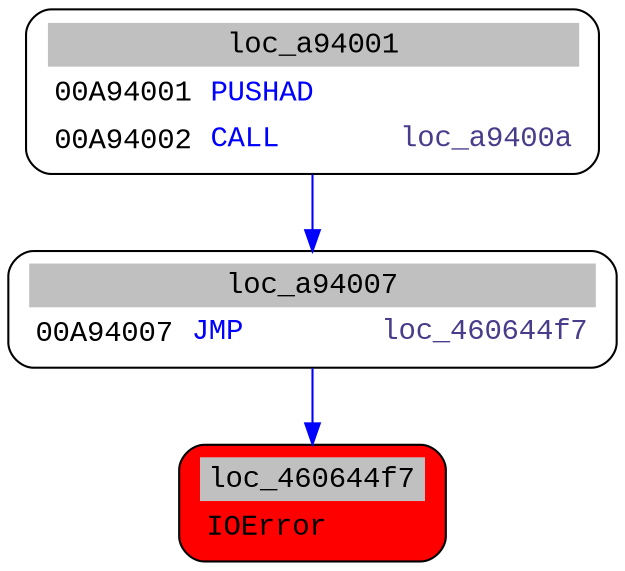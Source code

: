 digraph asm_graph {
0 [
shape="Mrecord" fontname="Courier New"label =<<table border="0" cellborder="0" cellpadding="3"><tr><td align="center" colspan="2" bgcolor="grey">loc_a94001</td></tr><tr><td align="left">00A94001</td><td align="left"><font color="blue1">PUSHAD     </font></td></tr><tr><td align="left">00A94002</td><td align="left"><font color="blue1">CALL       </font><font color="darkslateblue">loc_a9400a</font></td></tr></table>> ];
2 [
shape="Mrecord" fontname="Courier New"label =<<table border="0" cellborder="0" cellpadding="3"><tr><td align="center" colspan="2" bgcolor="grey">loc_a94007</td></tr><tr><td align="left">00A94007</td><td align="left"><font color="blue1">JMP        </font><font color="darkslateblue">loc_460644f7</font></td></tr></table>> ];
3 [
shape="Mrecord" fontname="Courier New" style="filled" fillcolor="red"label =<<table border="0" cellborder="0" cellpadding="3"><tr><td align="center" colspan="2" bgcolor="grey">loc_460644f7</td></tr><tr><td align="left">IOError</td></tr></table>> ];
0 -> 2[color="blue"];
2 -> 3[color="blue"];
}